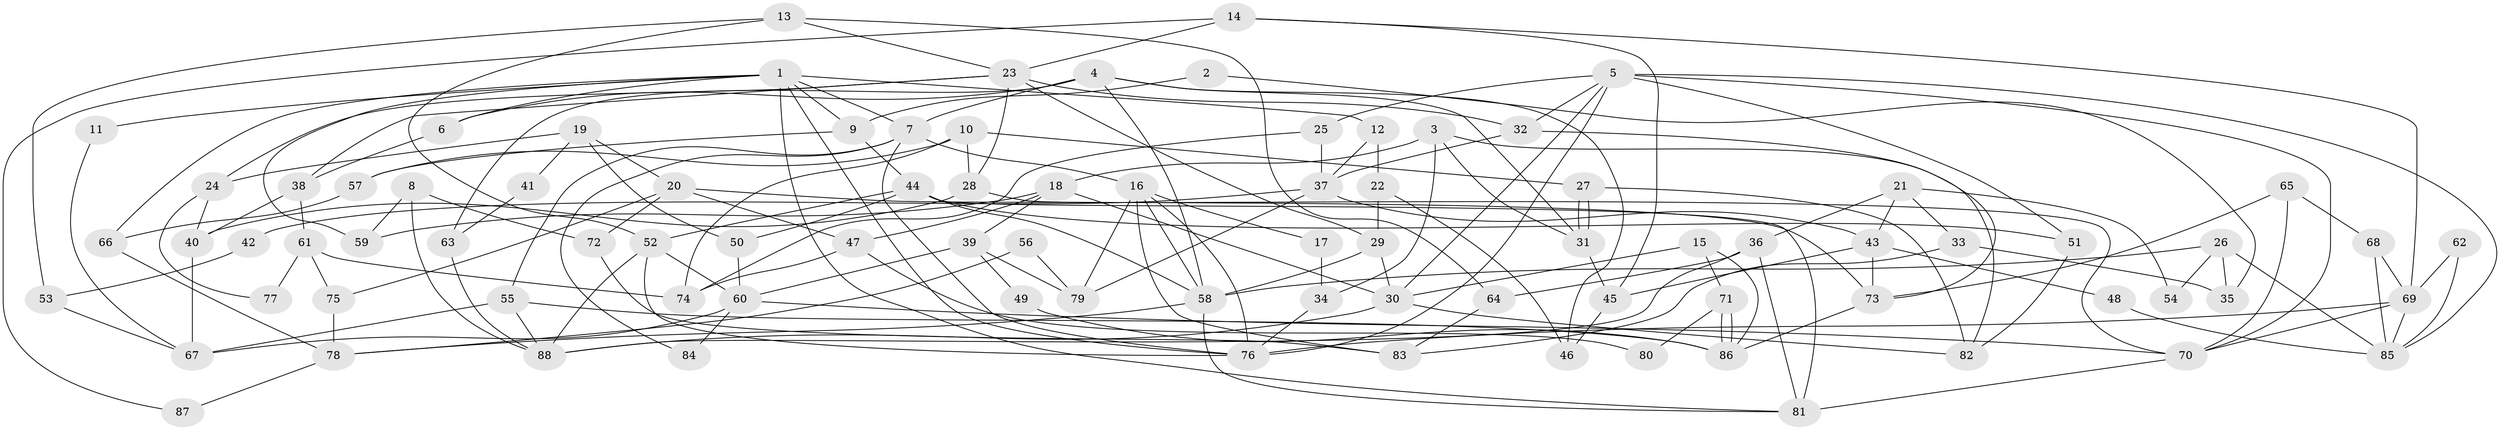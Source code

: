 // coarse degree distribution, {10: 0.05454545454545454, 2: 0.12727272727272726, 7: 0.14545454545454545, 3: 0.16363636363636364, 6: 0.16363636363636364, 8: 0.05454545454545454, 4: 0.2, 5: 0.07272727272727272, 9: 0.01818181818181818}
// Generated by graph-tools (version 1.1) at 2025/41/03/06/25 10:41:53]
// undirected, 88 vertices, 176 edges
graph export_dot {
graph [start="1"]
  node [color=gray90,style=filled];
  1;
  2;
  3;
  4;
  5;
  6;
  7;
  8;
  9;
  10;
  11;
  12;
  13;
  14;
  15;
  16;
  17;
  18;
  19;
  20;
  21;
  22;
  23;
  24;
  25;
  26;
  27;
  28;
  29;
  30;
  31;
  32;
  33;
  34;
  35;
  36;
  37;
  38;
  39;
  40;
  41;
  42;
  43;
  44;
  45;
  46;
  47;
  48;
  49;
  50;
  51;
  52;
  53;
  54;
  55;
  56;
  57;
  58;
  59;
  60;
  61;
  62;
  63;
  64;
  65;
  66;
  67;
  68;
  69;
  70;
  71;
  72;
  73;
  74;
  75;
  76;
  77;
  78;
  79;
  80;
  81;
  82;
  83;
  84;
  85;
  86;
  87;
  88;
  1 -- 7;
  1 -- 76;
  1 -- 6;
  1 -- 9;
  1 -- 11;
  1 -- 12;
  1 -- 59;
  1 -- 66;
  1 -- 81;
  2 -- 35;
  2 -- 9;
  3 -- 31;
  3 -- 82;
  3 -- 18;
  3 -- 34;
  4 -- 31;
  4 -- 7;
  4 -- 6;
  4 -- 46;
  4 -- 58;
  4 -- 63;
  5 -- 70;
  5 -- 30;
  5 -- 25;
  5 -- 32;
  5 -- 51;
  5 -- 76;
  5 -- 85;
  6 -- 38;
  7 -- 55;
  7 -- 16;
  7 -- 76;
  7 -- 84;
  8 -- 88;
  8 -- 59;
  8 -- 72;
  9 -- 44;
  9 -- 57;
  10 -- 27;
  10 -- 28;
  10 -- 57;
  10 -- 74;
  11 -- 67;
  12 -- 37;
  12 -- 22;
  13 -- 52;
  13 -- 23;
  13 -- 53;
  13 -- 64;
  14 -- 23;
  14 -- 69;
  14 -- 45;
  14 -- 87;
  15 -- 86;
  15 -- 30;
  15 -- 71;
  16 -- 58;
  16 -- 76;
  16 -- 17;
  16 -- 79;
  16 -- 83;
  17 -- 34;
  18 -- 30;
  18 -- 39;
  18 -- 47;
  18 -- 59;
  19 -- 50;
  19 -- 24;
  19 -- 20;
  19 -- 41;
  20 -- 73;
  20 -- 47;
  20 -- 72;
  20 -- 75;
  21 -- 43;
  21 -- 36;
  21 -- 33;
  21 -- 54;
  22 -- 29;
  22 -- 46;
  23 -- 32;
  23 -- 38;
  23 -- 24;
  23 -- 28;
  23 -- 29;
  24 -- 40;
  24 -- 77;
  25 -- 74;
  25 -- 37;
  26 -- 58;
  26 -- 85;
  26 -- 35;
  26 -- 54;
  27 -- 31;
  27 -- 31;
  27 -- 82;
  28 -- 70;
  28 -- 40;
  29 -- 58;
  29 -- 30;
  30 -- 88;
  30 -- 82;
  31 -- 45;
  32 -- 73;
  32 -- 37;
  33 -- 83;
  33 -- 35;
  34 -- 76;
  36 -- 64;
  36 -- 81;
  36 -- 88;
  37 -- 42;
  37 -- 43;
  37 -- 79;
  38 -- 61;
  38 -- 40;
  39 -- 79;
  39 -- 49;
  39 -- 60;
  40 -- 67;
  41 -- 63;
  42 -- 53;
  43 -- 45;
  43 -- 48;
  43 -- 73;
  44 -- 58;
  44 -- 52;
  44 -- 50;
  44 -- 51;
  44 -- 81;
  45 -- 46;
  47 -- 74;
  47 -- 80;
  48 -- 85;
  49 -- 86;
  50 -- 60;
  51 -- 82;
  52 -- 60;
  52 -- 76;
  52 -- 88;
  53 -- 67;
  55 -- 88;
  55 -- 67;
  55 -- 86;
  56 -- 78;
  56 -- 79;
  57 -- 66;
  58 -- 81;
  58 -- 78;
  60 -- 70;
  60 -- 67;
  60 -- 84;
  61 -- 74;
  61 -- 75;
  61 -- 77;
  62 -- 69;
  62 -- 85;
  63 -- 88;
  64 -- 83;
  65 -- 68;
  65 -- 73;
  65 -- 70;
  66 -- 78;
  68 -- 85;
  68 -- 69;
  69 -- 76;
  69 -- 70;
  69 -- 85;
  70 -- 81;
  71 -- 86;
  71 -- 86;
  71 -- 80;
  72 -- 83;
  73 -- 86;
  75 -- 78;
  78 -- 87;
}

